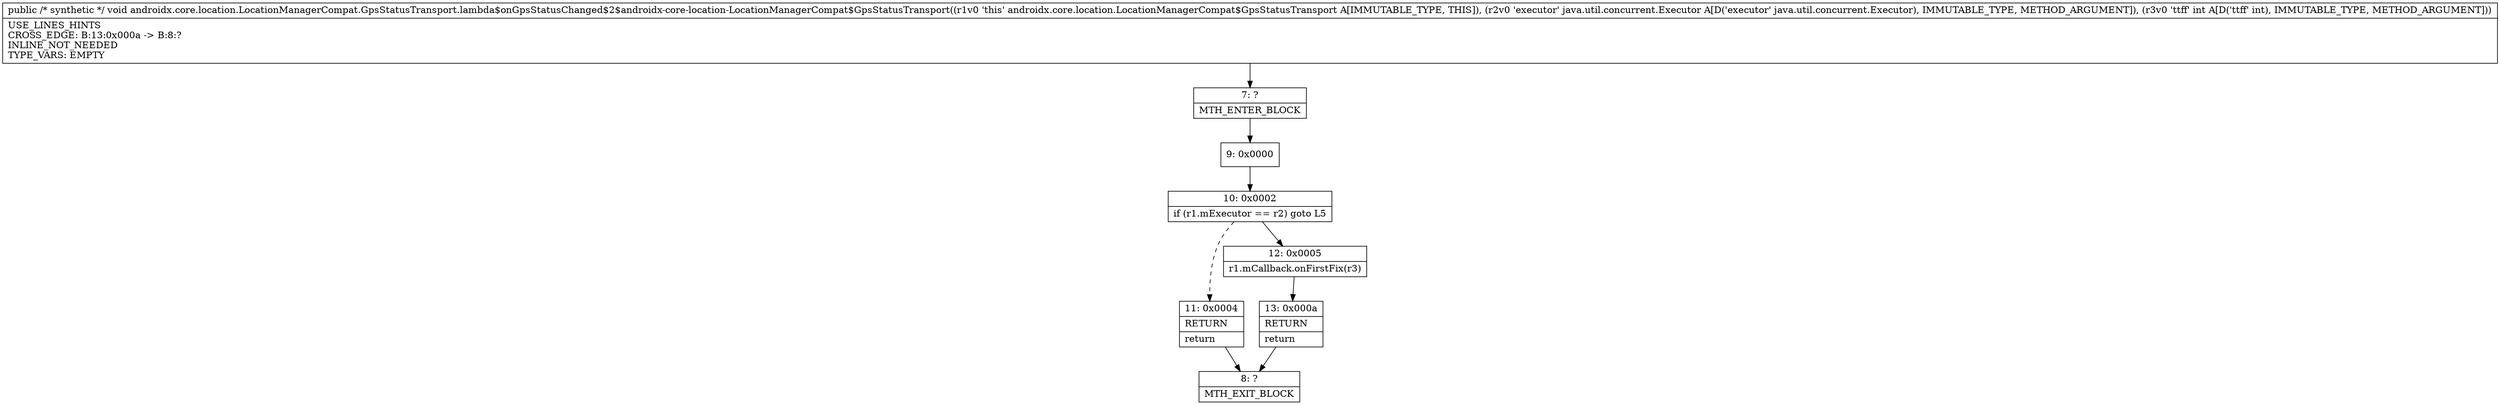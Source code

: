 digraph "CFG forandroidx.core.location.LocationManagerCompat.GpsStatusTransport.lambda$onGpsStatusChanged$2$androidx\-core\-location\-LocationManagerCompat$GpsStatusTransport(Ljava\/util\/concurrent\/Executor;I)V" {
Node_7 [shape=record,label="{7\:\ ?|MTH_ENTER_BLOCK\l}"];
Node_9 [shape=record,label="{9\:\ 0x0000}"];
Node_10 [shape=record,label="{10\:\ 0x0002|if (r1.mExecutor == r2) goto L5\l}"];
Node_11 [shape=record,label="{11\:\ 0x0004|RETURN\l|return\l}"];
Node_8 [shape=record,label="{8\:\ ?|MTH_EXIT_BLOCK\l}"];
Node_12 [shape=record,label="{12\:\ 0x0005|r1.mCallback.onFirstFix(r3)\l}"];
Node_13 [shape=record,label="{13\:\ 0x000a|RETURN\l|return\l}"];
MethodNode[shape=record,label="{public \/* synthetic *\/ void androidx.core.location.LocationManagerCompat.GpsStatusTransport.lambda$onGpsStatusChanged$2$androidx\-core\-location\-LocationManagerCompat$GpsStatusTransport((r1v0 'this' androidx.core.location.LocationManagerCompat$GpsStatusTransport A[IMMUTABLE_TYPE, THIS]), (r2v0 'executor' java.util.concurrent.Executor A[D('executor' java.util.concurrent.Executor), IMMUTABLE_TYPE, METHOD_ARGUMENT]), (r3v0 'ttff' int A[D('ttff' int), IMMUTABLE_TYPE, METHOD_ARGUMENT]))  | USE_LINES_HINTS\lCROSS_EDGE: B:13:0x000a \-\> B:8:?\lINLINE_NOT_NEEDED\lTYPE_VARS: EMPTY\l}"];
MethodNode -> Node_7;Node_7 -> Node_9;
Node_9 -> Node_10;
Node_10 -> Node_11[style=dashed];
Node_10 -> Node_12;
Node_11 -> Node_8;
Node_12 -> Node_13;
Node_13 -> Node_8;
}

